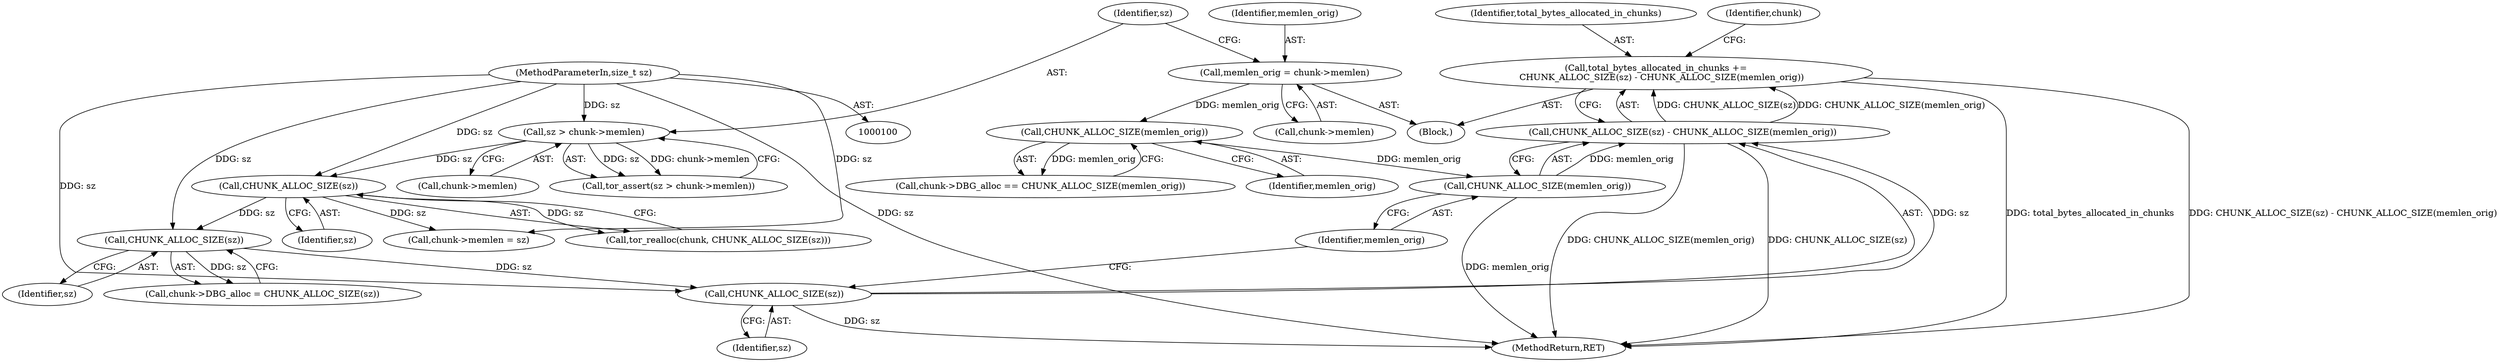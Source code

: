 digraph "1_tor_3cea86eb2fbb65949673eb4ba8ebb695c87a57ce@API" {
"1000159" [label="(Call,total_bytes_allocated_in_chunks +=\n    CHUNK_ALLOC_SIZE(sz) - CHUNK_ALLOC_SIZE(memlen_orig))"];
"1000161" [label="(Call,CHUNK_ALLOC_SIZE(sz) - CHUNK_ALLOC_SIZE(memlen_orig))"];
"1000162" [label="(Call,CHUNK_ALLOC_SIZE(sz))"];
"1000157" [label="(Call,CHUNK_ALLOC_SIZE(sz))"];
"1000102" [label="(MethodParameterIn,size_t sz)"];
"1000130" [label="(Call,CHUNK_ALLOC_SIZE(sz))"];
"1000112" [label="(Call,sz > chunk->memlen)"];
"1000164" [label="(Call,CHUNK_ALLOC_SIZE(memlen_orig))"];
"1000151" [label="(Call,CHUNK_ALLOC_SIZE(memlen_orig))"];
"1000106" [label="(Call,memlen_orig = chunk->memlen)"];
"1000108" [label="(Call,chunk->memlen)"];
"1000164" [label="(Call,CHUNK_ALLOC_SIZE(memlen_orig))"];
"1000112" [label="(Call,sz > chunk->memlen)"];
"1000114" [label="(Call,chunk->memlen)"];
"1000131" [label="(Identifier,sz)"];
"1000163" [label="(Identifier,sz)"];
"1000107" [label="(Identifier,memlen_orig)"];
"1000102" [label="(MethodParameterIn,size_t sz)"];
"1000159" [label="(Call,total_bytes_allocated_in_chunks +=\n    CHUNK_ALLOC_SIZE(sz) - CHUNK_ALLOC_SIZE(memlen_orig))"];
"1000160" [label="(Identifier,total_bytes_allocated_in_chunks)"];
"1000106" [label="(Call,memlen_orig = chunk->memlen)"];
"1000158" [label="(Identifier,sz)"];
"1000151" [label="(Call,CHUNK_ALLOC_SIZE(memlen_orig))"];
"1000130" [label="(Call,CHUNK_ALLOC_SIZE(sz))"];
"1000162" [label="(Call,CHUNK_ALLOC_SIZE(sz))"];
"1000165" [label="(Identifier,memlen_orig)"];
"1000147" [label="(Call,chunk->DBG_alloc == CHUNK_ALLOC_SIZE(memlen_orig))"];
"1000167" [label="(Identifier,chunk)"];
"1000152" [label="(Identifier,memlen_orig)"];
"1000153" [label="(Call,chunk->DBG_alloc = CHUNK_ALLOC_SIZE(sz))"];
"1000168" [label="(MethodReturn,RET)"];
"1000103" [label="(Block,)"];
"1000157" [label="(Call,CHUNK_ALLOC_SIZE(sz))"];
"1000111" [label="(Call,tor_assert(sz > chunk->memlen))"];
"1000132" [label="(Call,chunk->memlen = sz)"];
"1000113" [label="(Identifier,sz)"];
"1000128" [label="(Call,tor_realloc(chunk, CHUNK_ALLOC_SIZE(sz)))"];
"1000161" [label="(Call,CHUNK_ALLOC_SIZE(sz) - CHUNK_ALLOC_SIZE(memlen_orig))"];
"1000159" -> "1000103"  [label="AST: "];
"1000159" -> "1000161"  [label="CFG: "];
"1000160" -> "1000159"  [label="AST: "];
"1000161" -> "1000159"  [label="AST: "];
"1000167" -> "1000159"  [label="CFG: "];
"1000159" -> "1000168"  [label="DDG: total_bytes_allocated_in_chunks"];
"1000159" -> "1000168"  [label="DDG: CHUNK_ALLOC_SIZE(sz) - CHUNK_ALLOC_SIZE(memlen_orig)"];
"1000161" -> "1000159"  [label="DDG: CHUNK_ALLOC_SIZE(sz)"];
"1000161" -> "1000159"  [label="DDG: CHUNK_ALLOC_SIZE(memlen_orig)"];
"1000161" -> "1000164"  [label="CFG: "];
"1000162" -> "1000161"  [label="AST: "];
"1000164" -> "1000161"  [label="AST: "];
"1000161" -> "1000168"  [label="DDG: CHUNK_ALLOC_SIZE(memlen_orig)"];
"1000161" -> "1000168"  [label="DDG: CHUNK_ALLOC_SIZE(sz)"];
"1000162" -> "1000161"  [label="DDG: sz"];
"1000164" -> "1000161"  [label="DDG: memlen_orig"];
"1000162" -> "1000163"  [label="CFG: "];
"1000163" -> "1000162"  [label="AST: "];
"1000165" -> "1000162"  [label="CFG: "];
"1000162" -> "1000168"  [label="DDG: sz"];
"1000157" -> "1000162"  [label="DDG: sz"];
"1000102" -> "1000162"  [label="DDG: sz"];
"1000157" -> "1000153"  [label="AST: "];
"1000157" -> "1000158"  [label="CFG: "];
"1000158" -> "1000157"  [label="AST: "];
"1000153" -> "1000157"  [label="CFG: "];
"1000157" -> "1000153"  [label="DDG: sz"];
"1000102" -> "1000157"  [label="DDG: sz"];
"1000130" -> "1000157"  [label="DDG: sz"];
"1000102" -> "1000100"  [label="AST: "];
"1000102" -> "1000168"  [label="DDG: sz"];
"1000102" -> "1000112"  [label="DDG: sz"];
"1000102" -> "1000130"  [label="DDG: sz"];
"1000102" -> "1000132"  [label="DDG: sz"];
"1000130" -> "1000128"  [label="AST: "];
"1000130" -> "1000131"  [label="CFG: "];
"1000131" -> "1000130"  [label="AST: "];
"1000128" -> "1000130"  [label="CFG: "];
"1000130" -> "1000128"  [label="DDG: sz"];
"1000112" -> "1000130"  [label="DDG: sz"];
"1000130" -> "1000132"  [label="DDG: sz"];
"1000112" -> "1000111"  [label="AST: "];
"1000112" -> "1000114"  [label="CFG: "];
"1000113" -> "1000112"  [label="AST: "];
"1000114" -> "1000112"  [label="AST: "];
"1000111" -> "1000112"  [label="CFG: "];
"1000112" -> "1000111"  [label="DDG: sz"];
"1000112" -> "1000111"  [label="DDG: chunk->memlen"];
"1000164" -> "1000165"  [label="CFG: "];
"1000165" -> "1000164"  [label="AST: "];
"1000164" -> "1000168"  [label="DDG: memlen_orig"];
"1000151" -> "1000164"  [label="DDG: memlen_orig"];
"1000151" -> "1000147"  [label="AST: "];
"1000151" -> "1000152"  [label="CFG: "];
"1000152" -> "1000151"  [label="AST: "];
"1000147" -> "1000151"  [label="CFG: "];
"1000151" -> "1000147"  [label="DDG: memlen_orig"];
"1000106" -> "1000151"  [label="DDG: memlen_orig"];
"1000106" -> "1000103"  [label="AST: "];
"1000106" -> "1000108"  [label="CFG: "];
"1000107" -> "1000106"  [label="AST: "];
"1000108" -> "1000106"  [label="AST: "];
"1000113" -> "1000106"  [label="CFG: "];
}
